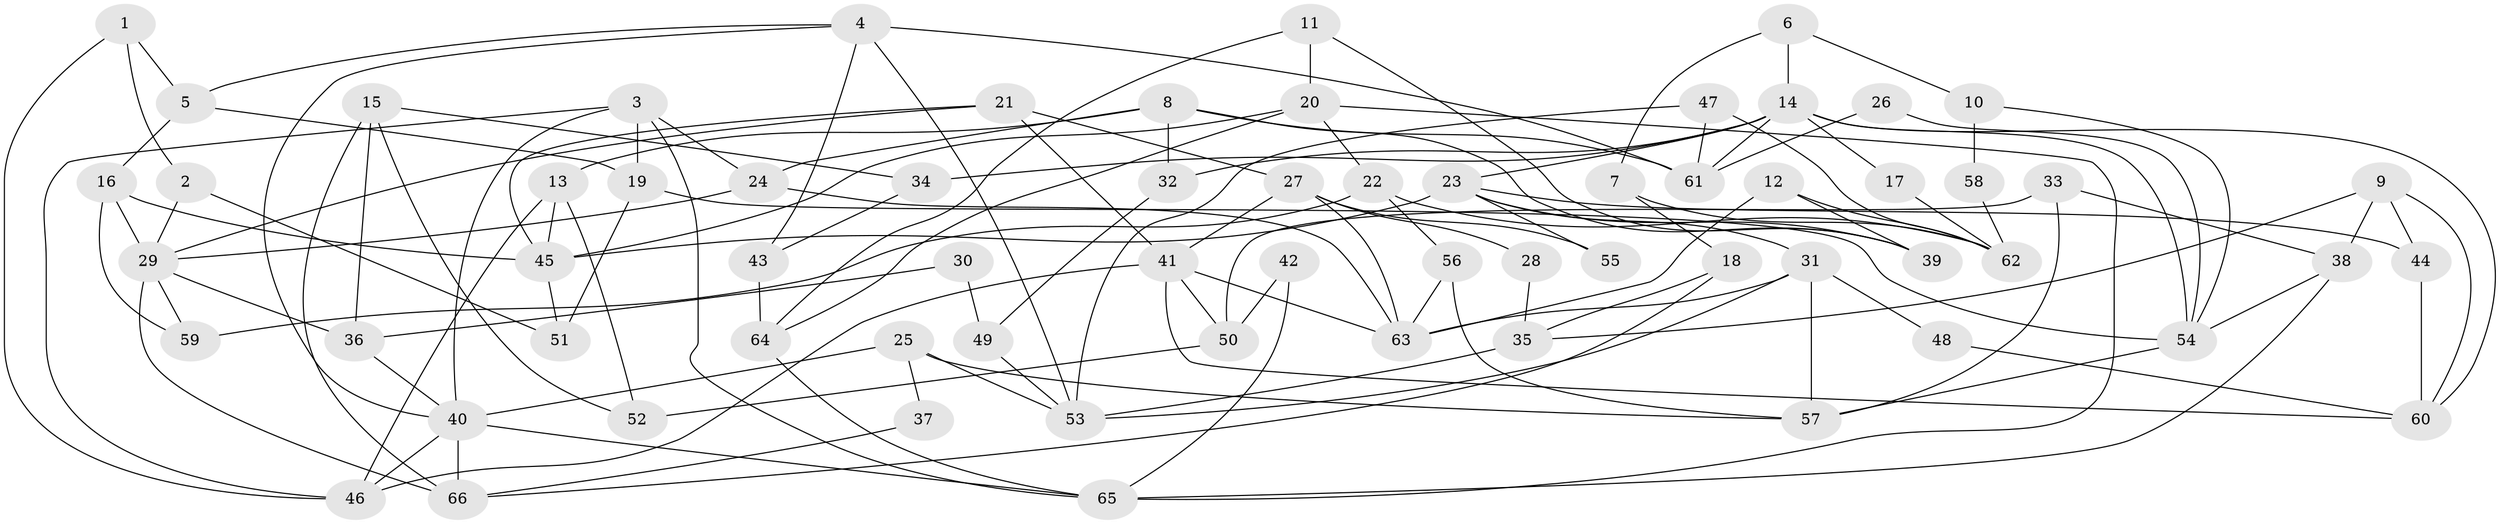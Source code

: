 // Generated by graph-tools (version 1.1) at 2025/15/03/09/25 04:15:18]
// undirected, 66 vertices, 132 edges
graph export_dot {
graph [start="1"]
  node [color=gray90,style=filled];
  1;
  2;
  3;
  4;
  5;
  6;
  7;
  8;
  9;
  10;
  11;
  12;
  13;
  14;
  15;
  16;
  17;
  18;
  19;
  20;
  21;
  22;
  23;
  24;
  25;
  26;
  27;
  28;
  29;
  30;
  31;
  32;
  33;
  34;
  35;
  36;
  37;
  38;
  39;
  40;
  41;
  42;
  43;
  44;
  45;
  46;
  47;
  48;
  49;
  50;
  51;
  52;
  53;
  54;
  55;
  56;
  57;
  58;
  59;
  60;
  61;
  62;
  63;
  64;
  65;
  66;
  1 -- 5;
  1 -- 2;
  1 -- 46;
  2 -- 29;
  2 -- 51;
  3 -- 46;
  3 -- 65;
  3 -- 19;
  3 -- 24;
  3 -- 40;
  4 -- 40;
  4 -- 61;
  4 -- 5;
  4 -- 43;
  4 -- 53;
  5 -- 19;
  5 -- 16;
  6 -- 14;
  6 -- 7;
  6 -- 10;
  7 -- 62;
  7 -- 18;
  8 -- 24;
  8 -- 39;
  8 -- 13;
  8 -- 32;
  8 -- 61;
  9 -- 38;
  9 -- 44;
  9 -- 35;
  9 -- 60;
  10 -- 54;
  10 -- 58;
  11 -- 39;
  11 -- 20;
  11 -- 64;
  12 -- 62;
  12 -- 63;
  12 -- 39;
  13 -- 45;
  13 -- 46;
  13 -- 52;
  14 -- 60;
  14 -- 54;
  14 -- 17;
  14 -- 23;
  14 -- 32;
  14 -- 34;
  14 -- 61;
  15 -- 66;
  15 -- 36;
  15 -- 34;
  15 -- 52;
  16 -- 45;
  16 -- 29;
  16 -- 59;
  17 -- 62;
  18 -- 35;
  18 -- 66;
  19 -- 54;
  19 -- 51;
  20 -- 65;
  20 -- 64;
  20 -- 22;
  20 -- 45;
  21 -- 41;
  21 -- 29;
  21 -- 27;
  21 -- 45;
  22 -- 56;
  22 -- 59;
  22 -- 62;
  23 -- 45;
  23 -- 31;
  23 -- 39;
  23 -- 44;
  23 -- 55;
  24 -- 29;
  24 -- 63;
  25 -- 40;
  25 -- 53;
  25 -- 37;
  25 -- 57;
  26 -- 61;
  26 -- 54;
  27 -- 63;
  27 -- 28;
  27 -- 41;
  27 -- 55;
  28 -- 35;
  29 -- 59;
  29 -- 36;
  29 -- 66;
  30 -- 49;
  30 -- 36;
  31 -- 63;
  31 -- 48;
  31 -- 53;
  31 -- 57;
  32 -- 49;
  33 -- 50;
  33 -- 57;
  33 -- 38;
  34 -- 43;
  35 -- 53;
  36 -- 40;
  37 -- 66;
  38 -- 65;
  38 -- 54;
  40 -- 46;
  40 -- 65;
  40 -- 66;
  41 -- 46;
  41 -- 50;
  41 -- 60;
  41 -- 63;
  42 -- 50;
  42 -- 65;
  43 -- 64;
  44 -- 60;
  45 -- 51;
  47 -- 61;
  47 -- 53;
  47 -- 62;
  48 -- 60;
  49 -- 53;
  50 -- 52;
  54 -- 57;
  56 -- 57;
  56 -- 63;
  58 -- 62;
  64 -- 65;
}
